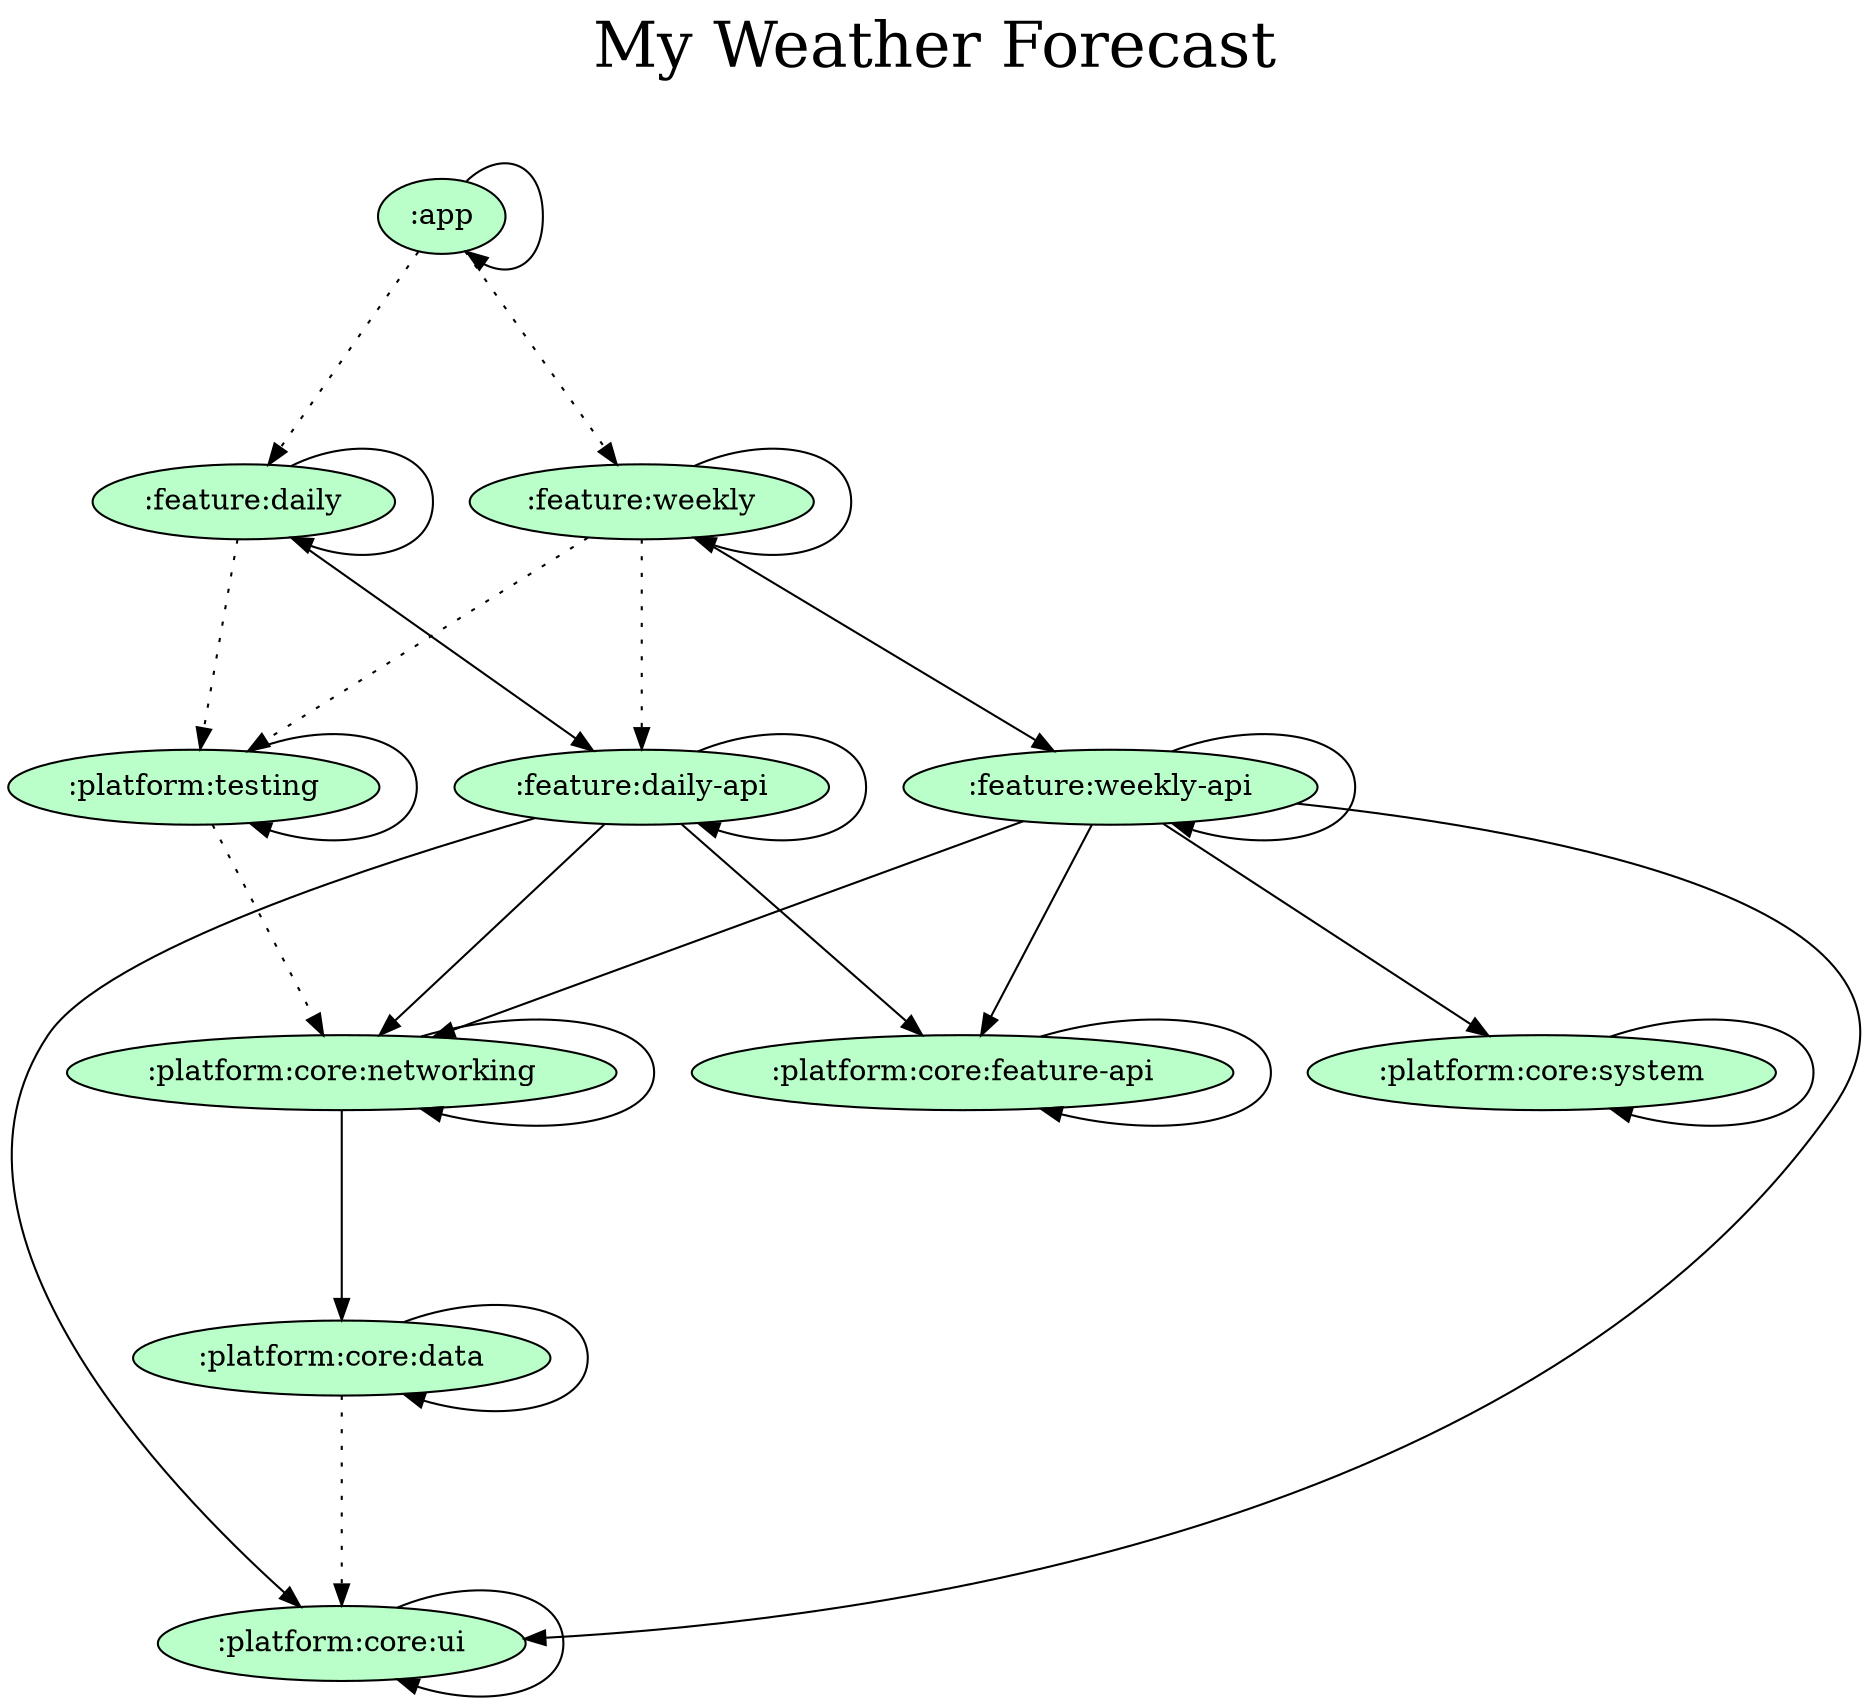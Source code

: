 digraph {
  graph [label="My Weather Forecast\n ",labelloc=t,fontsize=30,ranksep=1.4];
  node [style=filled, fillcolor="#bbbbbb"];
  rankdir=TB;

  # Projects

  ":app" [fillcolor="#baffc9"];
  ":feature:daily" [fillcolor="#baffc9"];
  ":feature:daily-api" [fillcolor="#baffc9"];
  ":feature:weekly" [fillcolor="#baffc9"];
  ":feature:weekly-api" [fillcolor="#baffc9"];
  ":platform:core:data" [fillcolor="#baffc9"];
  ":platform:core:feature-api" [fillcolor="#baffc9"];
  ":platform:core:networking" [fillcolor="#baffc9"];
  ":platform:core:system" [fillcolor="#baffc9"];
  ":platform:core:ui" [fillcolor="#baffc9"];
  ":platform:testing" [fillcolor="#baffc9"];

  {rank = same;}

  # Dependencies

  ":app" -> ":app"
  ":app" -> ":feature:daily" [style=dotted]
  ":app" -> ":feature:weekly" [style=dotted]
  ":feature:daily" -> ":platform:testing" [style=dotted, style=dotted]
  ":feature:daily" -> ":feature:daily-api"
  ":feature:daily" -> ":feature:daily"
  ":feature:daily-api" -> ":platform:core:feature-api"
  ":feature:daily-api" -> ":platform:core:networking"
  ":feature:daily-api" -> ":platform:core:ui"
  ":feature:daily-api" -> ":feature:daily-api"
  ":feature:weekly" -> ":platform:testing" [style=dotted, style=dotted]
  ":feature:weekly" -> ":feature:weekly-api"
  ":feature:weekly" -> ":feature:weekly"
  ":feature:weekly" -> ":feature:daily-api" [style=dotted]
  ":feature:weekly-api" -> ":platform:core:feature-api"
  ":feature:weekly-api" -> ":platform:core:networking"
  ":feature:weekly-api" -> ":platform:core:system"
  ":feature:weekly-api" -> ":platform:core:ui"
  ":feature:weekly-api" -> ":feature:weekly-api"
  ":platform:testing" -> ":platform:testing"
  ":platform:testing" -> ":platform:core:networking" [style=dotted]
  ":platform:core:data" -> ":platform:core:data"
  ":platform:core:data" -> ":platform:core:ui" [style=dotted]
  ":platform:core:feature-api" -> ":platform:core:feature-api"
  ":platform:core:networking" -> ":platform:core:data"
  ":platform:core:networking" -> ":platform:core:networking"
  ":platform:core:system" -> ":platform:core:system"
  ":platform:core:ui" -> ":platform:core:ui"
}
